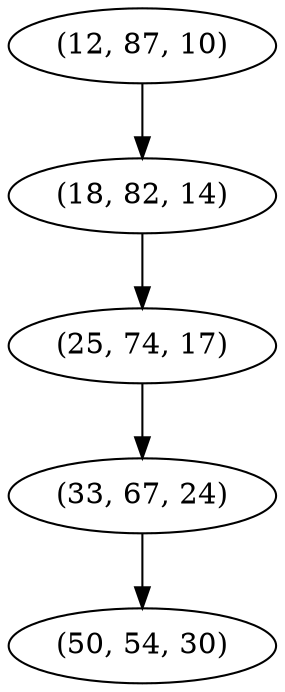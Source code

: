 digraph tree {
    "(12, 87, 10)";
    "(18, 82, 14)";
    "(25, 74, 17)";
    "(33, 67, 24)";
    "(50, 54, 30)";
    "(12, 87, 10)" -> "(18, 82, 14)";
    "(18, 82, 14)" -> "(25, 74, 17)";
    "(25, 74, 17)" -> "(33, 67, 24)";
    "(33, 67, 24)" -> "(50, 54, 30)";
}
